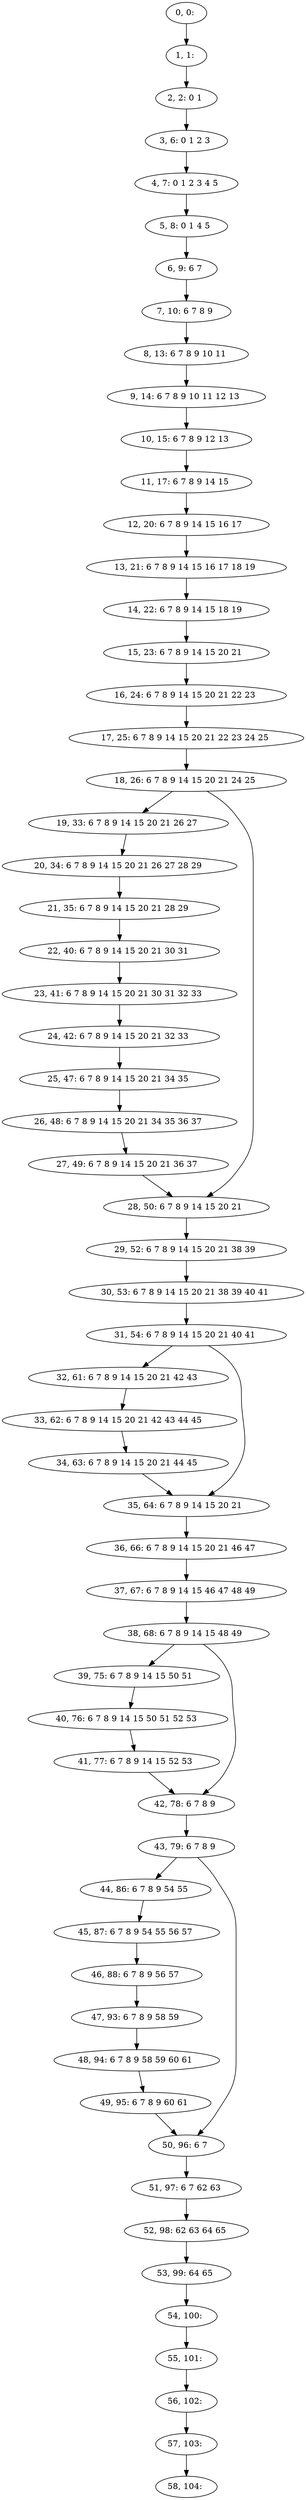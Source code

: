 digraph G {
0[label="0, 0: "];
1[label="1, 1: "];
2[label="2, 2: 0 1 "];
3[label="3, 6: 0 1 2 3 "];
4[label="4, 7: 0 1 2 3 4 5 "];
5[label="5, 8: 0 1 4 5 "];
6[label="6, 9: 6 7 "];
7[label="7, 10: 6 7 8 9 "];
8[label="8, 13: 6 7 8 9 10 11 "];
9[label="9, 14: 6 7 8 9 10 11 12 13 "];
10[label="10, 15: 6 7 8 9 12 13 "];
11[label="11, 17: 6 7 8 9 14 15 "];
12[label="12, 20: 6 7 8 9 14 15 16 17 "];
13[label="13, 21: 6 7 8 9 14 15 16 17 18 19 "];
14[label="14, 22: 6 7 8 9 14 15 18 19 "];
15[label="15, 23: 6 7 8 9 14 15 20 21 "];
16[label="16, 24: 6 7 8 9 14 15 20 21 22 23 "];
17[label="17, 25: 6 7 8 9 14 15 20 21 22 23 24 25 "];
18[label="18, 26: 6 7 8 9 14 15 20 21 24 25 "];
19[label="19, 33: 6 7 8 9 14 15 20 21 26 27 "];
20[label="20, 34: 6 7 8 9 14 15 20 21 26 27 28 29 "];
21[label="21, 35: 6 7 8 9 14 15 20 21 28 29 "];
22[label="22, 40: 6 7 8 9 14 15 20 21 30 31 "];
23[label="23, 41: 6 7 8 9 14 15 20 21 30 31 32 33 "];
24[label="24, 42: 6 7 8 9 14 15 20 21 32 33 "];
25[label="25, 47: 6 7 8 9 14 15 20 21 34 35 "];
26[label="26, 48: 6 7 8 9 14 15 20 21 34 35 36 37 "];
27[label="27, 49: 6 7 8 9 14 15 20 21 36 37 "];
28[label="28, 50: 6 7 8 9 14 15 20 21 "];
29[label="29, 52: 6 7 8 9 14 15 20 21 38 39 "];
30[label="30, 53: 6 7 8 9 14 15 20 21 38 39 40 41 "];
31[label="31, 54: 6 7 8 9 14 15 20 21 40 41 "];
32[label="32, 61: 6 7 8 9 14 15 20 21 42 43 "];
33[label="33, 62: 6 7 8 9 14 15 20 21 42 43 44 45 "];
34[label="34, 63: 6 7 8 9 14 15 20 21 44 45 "];
35[label="35, 64: 6 7 8 9 14 15 20 21 "];
36[label="36, 66: 6 7 8 9 14 15 20 21 46 47 "];
37[label="37, 67: 6 7 8 9 14 15 46 47 48 49 "];
38[label="38, 68: 6 7 8 9 14 15 48 49 "];
39[label="39, 75: 6 7 8 9 14 15 50 51 "];
40[label="40, 76: 6 7 8 9 14 15 50 51 52 53 "];
41[label="41, 77: 6 7 8 9 14 15 52 53 "];
42[label="42, 78: 6 7 8 9 "];
43[label="43, 79: 6 7 8 9 "];
44[label="44, 86: 6 7 8 9 54 55 "];
45[label="45, 87: 6 7 8 9 54 55 56 57 "];
46[label="46, 88: 6 7 8 9 56 57 "];
47[label="47, 93: 6 7 8 9 58 59 "];
48[label="48, 94: 6 7 8 9 58 59 60 61 "];
49[label="49, 95: 6 7 8 9 60 61 "];
50[label="50, 96: 6 7 "];
51[label="51, 97: 6 7 62 63 "];
52[label="52, 98: 62 63 64 65 "];
53[label="53, 99: 64 65 "];
54[label="54, 100: "];
55[label="55, 101: "];
56[label="56, 102: "];
57[label="57, 103: "];
58[label="58, 104: "];
0->1 ;
1->2 ;
2->3 ;
3->4 ;
4->5 ;
5->6 ;
6->7 ;
7->8 ;
8->9 ;
9->10 ;
10->11 ;
11->12 ;
12->13 ;
13->14 ;
14->15 ;
15->16 ;
16->17 ;
17->18 ;
18->19 ;
18->28 ;
19->20 ;
20->21 ;
21->22 ;
22->23 ;
23->24 ;
24->25 ;
25->26 ;
26->27 ;
27->28 ;
28->29 ;
29->30 ;
30->31 ;
31->32 ;
31->35 ;
32->33 ;
33->34 ;
34->35 ;
35->36 ;
36->37 ;
37->38 ;
38->39 ;
38->42 ;
39->40 ;
40->41 ;
41->42 ;
42->43 ;
43->44 ;
43->50 ;
44->45 ;
45->46 ;
46->47 ;
47->48 ;
48->49 ;
49->50 ;
50->51 ;
51->52 ;
52->53 ;
53->54 ;
54->55 ;
55->56 ;
56->57 ;
57->58 ;
}
